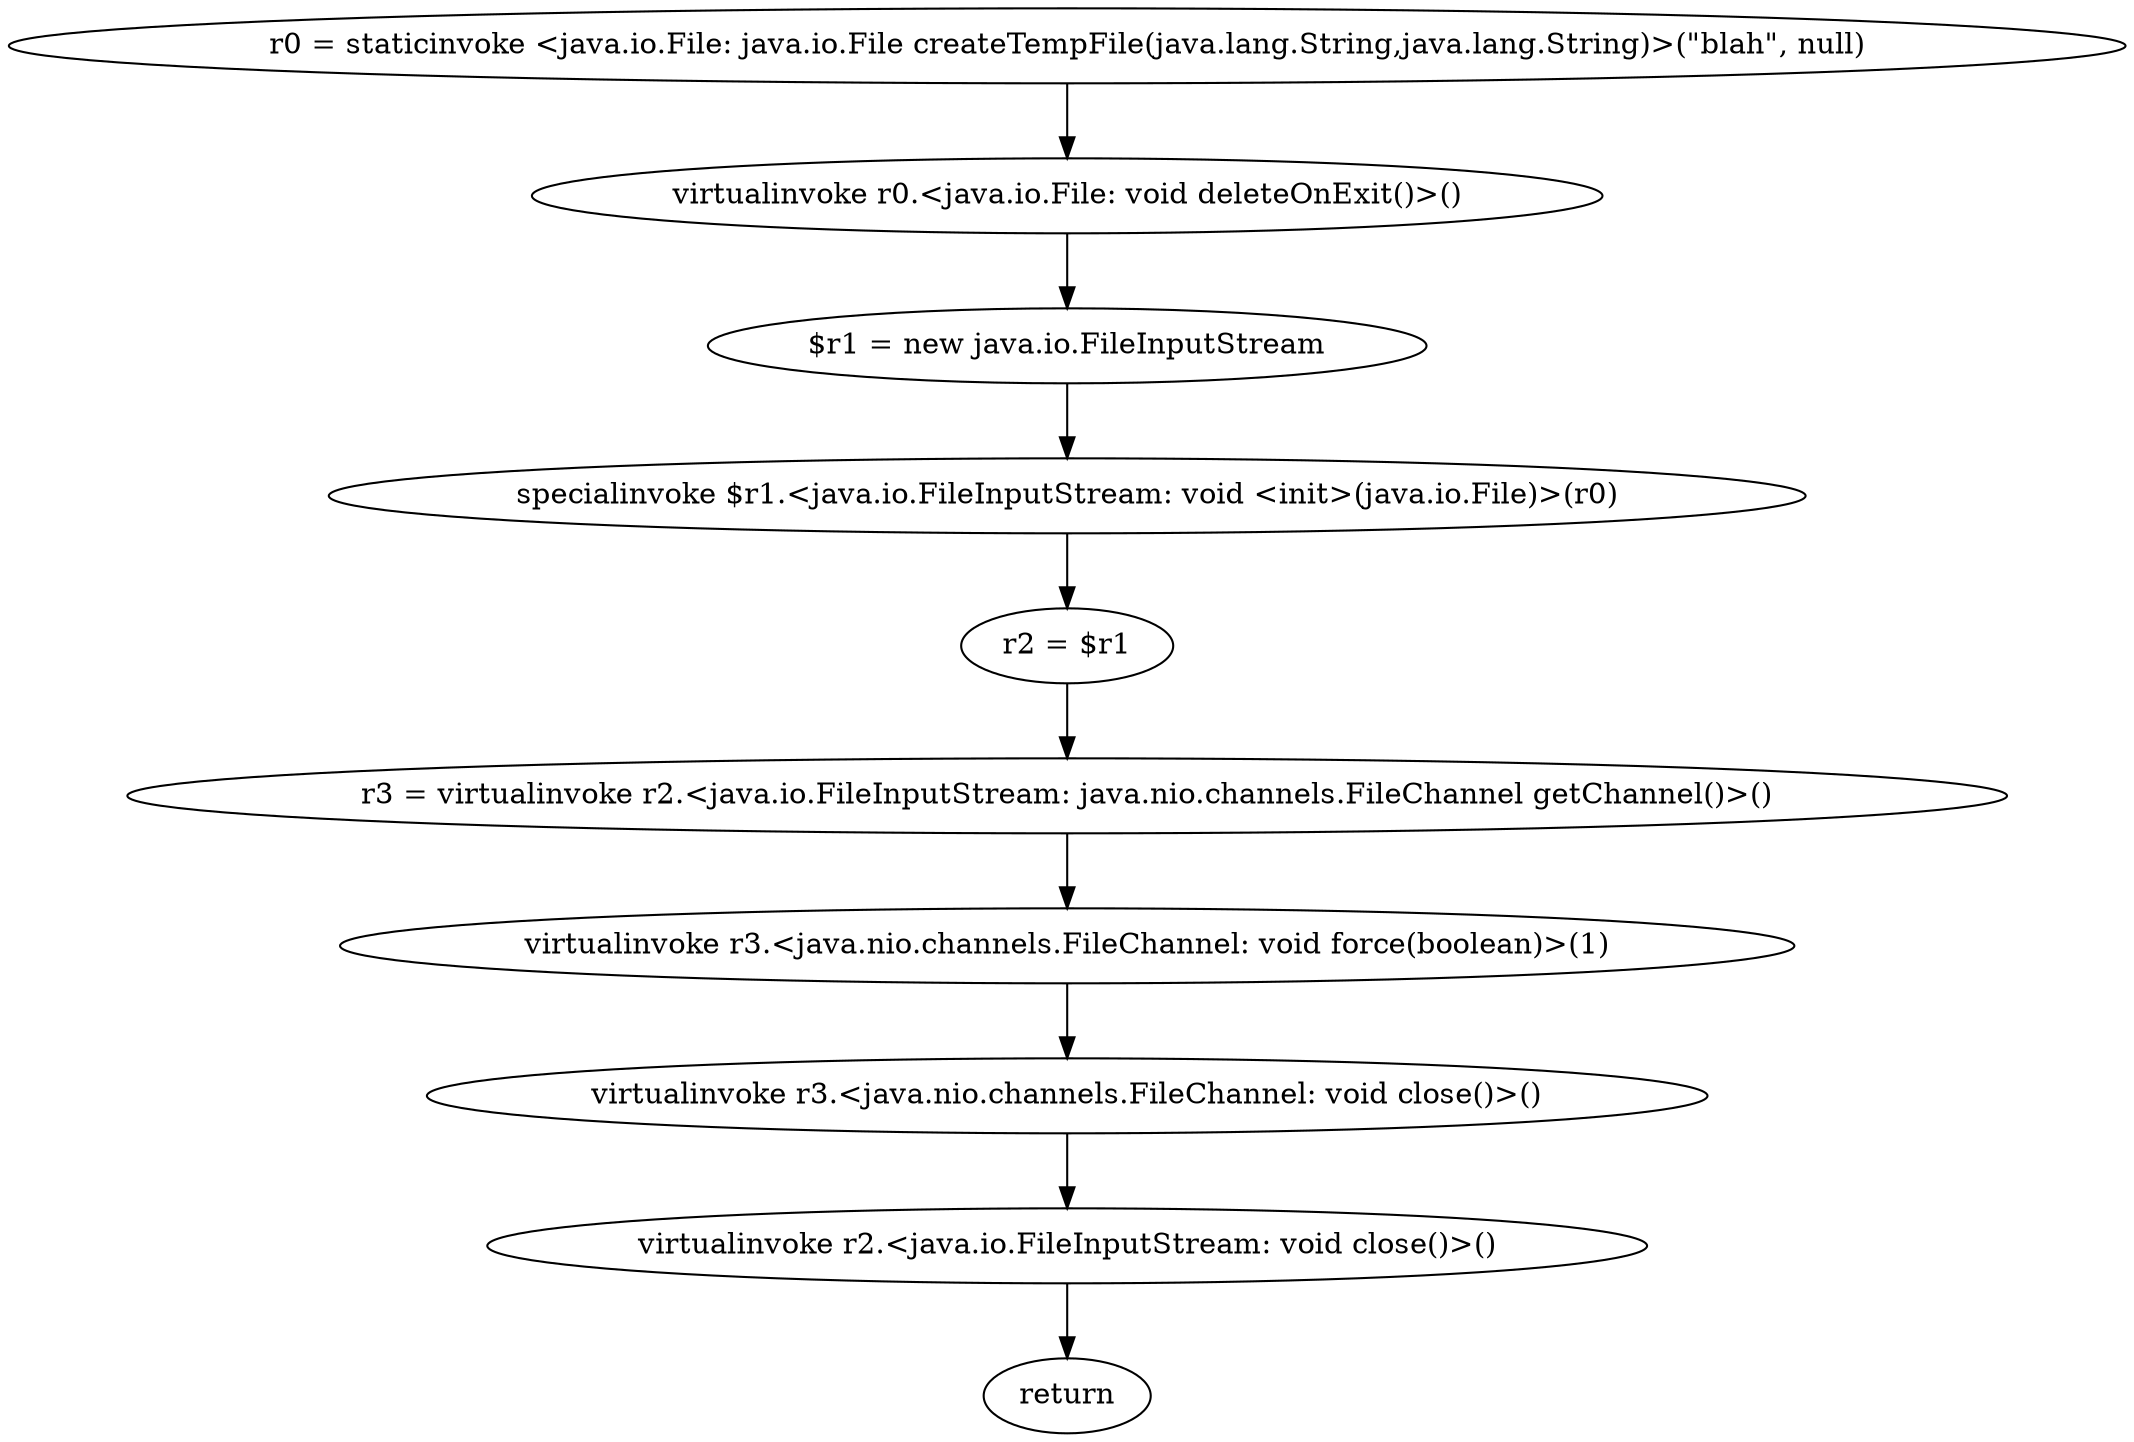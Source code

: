 digraph "unitGraph" {
    "r0 = staticinvoke <java.io.File: java.io.File createTempFile(java.lang.String,java.lang.String)>(\"blah\", null)"
    "virtualinvoke r0.<java.io.File: void deleteOnExit()>()"
    "$r1 = new java.io.FileInputStream"
    "specialinvoke $r1.<java.io.FileInputStream: void <init>(java.io.File)>(r0)"
    "r2 = $r1"
    "r3 = virtualinvoke r2.<java.io.FileInputStream: java.nio.channels.FileChannel getChannel()>()"
    "virtualinvoke r3.<java.nio.channels.FileChannel: void force(boolean)>(1)"
    "virtualinvoke r3.<java.nio.channels.FileChannel: void close()>()"
    "virtualinvoke r2.<java.io.FileInputStream: void close()>()"
    "return"
    "r0 = staticinvoke <java.io.File: java.io.File createTempFile(java.lang.String,java.lang.String)>(\"blah\", null)"->"virtualinvoke r0.<java.io.File: void deleteOnExit()>()";
    "virtualinvoke r0.<java.io.File: void deleteOnExit()>()"->"$r1 = new java.io.FileInputStream";
    "$r1 = new java.io.FileInputStream"->"specialinvoke $r1.<java.io.FileInputStream: void <init>(java.io.File)>(r0)";
    "specialinvoke $r1.<java.io.FileInputStream: void <init>(java.io.File)>(r0)"->"r2 = $r1";
    "r2 = $r1"->"r3 = virtualinvoke r2.<java.io.FileInputStream: java.nio.channels.FileChannel getChannel()>()";
    "r3 = virtualinvoke r2.<java.io.FileInputStream: java.nio.channels.FileChannel getChannel()>()"->"virtualinvoke r3.<java.nio.channels.FileChannel: void force(boolean)>(1)";
    "virtualinvoke r3.<java.nio.channels.FileChannel: void force(boolean)>(1)"->"virtualinvoke r3.<java.nio.channels.FileChannel: void close()>()";
    "virtualinvoke r3.<java.nio.channels.FileChannel: void close()>()"->"virtualinvoke r2.<java.io.FileInputStream: void close()>()";
    "virtualinvoke r2.<java.io.FileInputStream: void close()>()"->"return";
}
